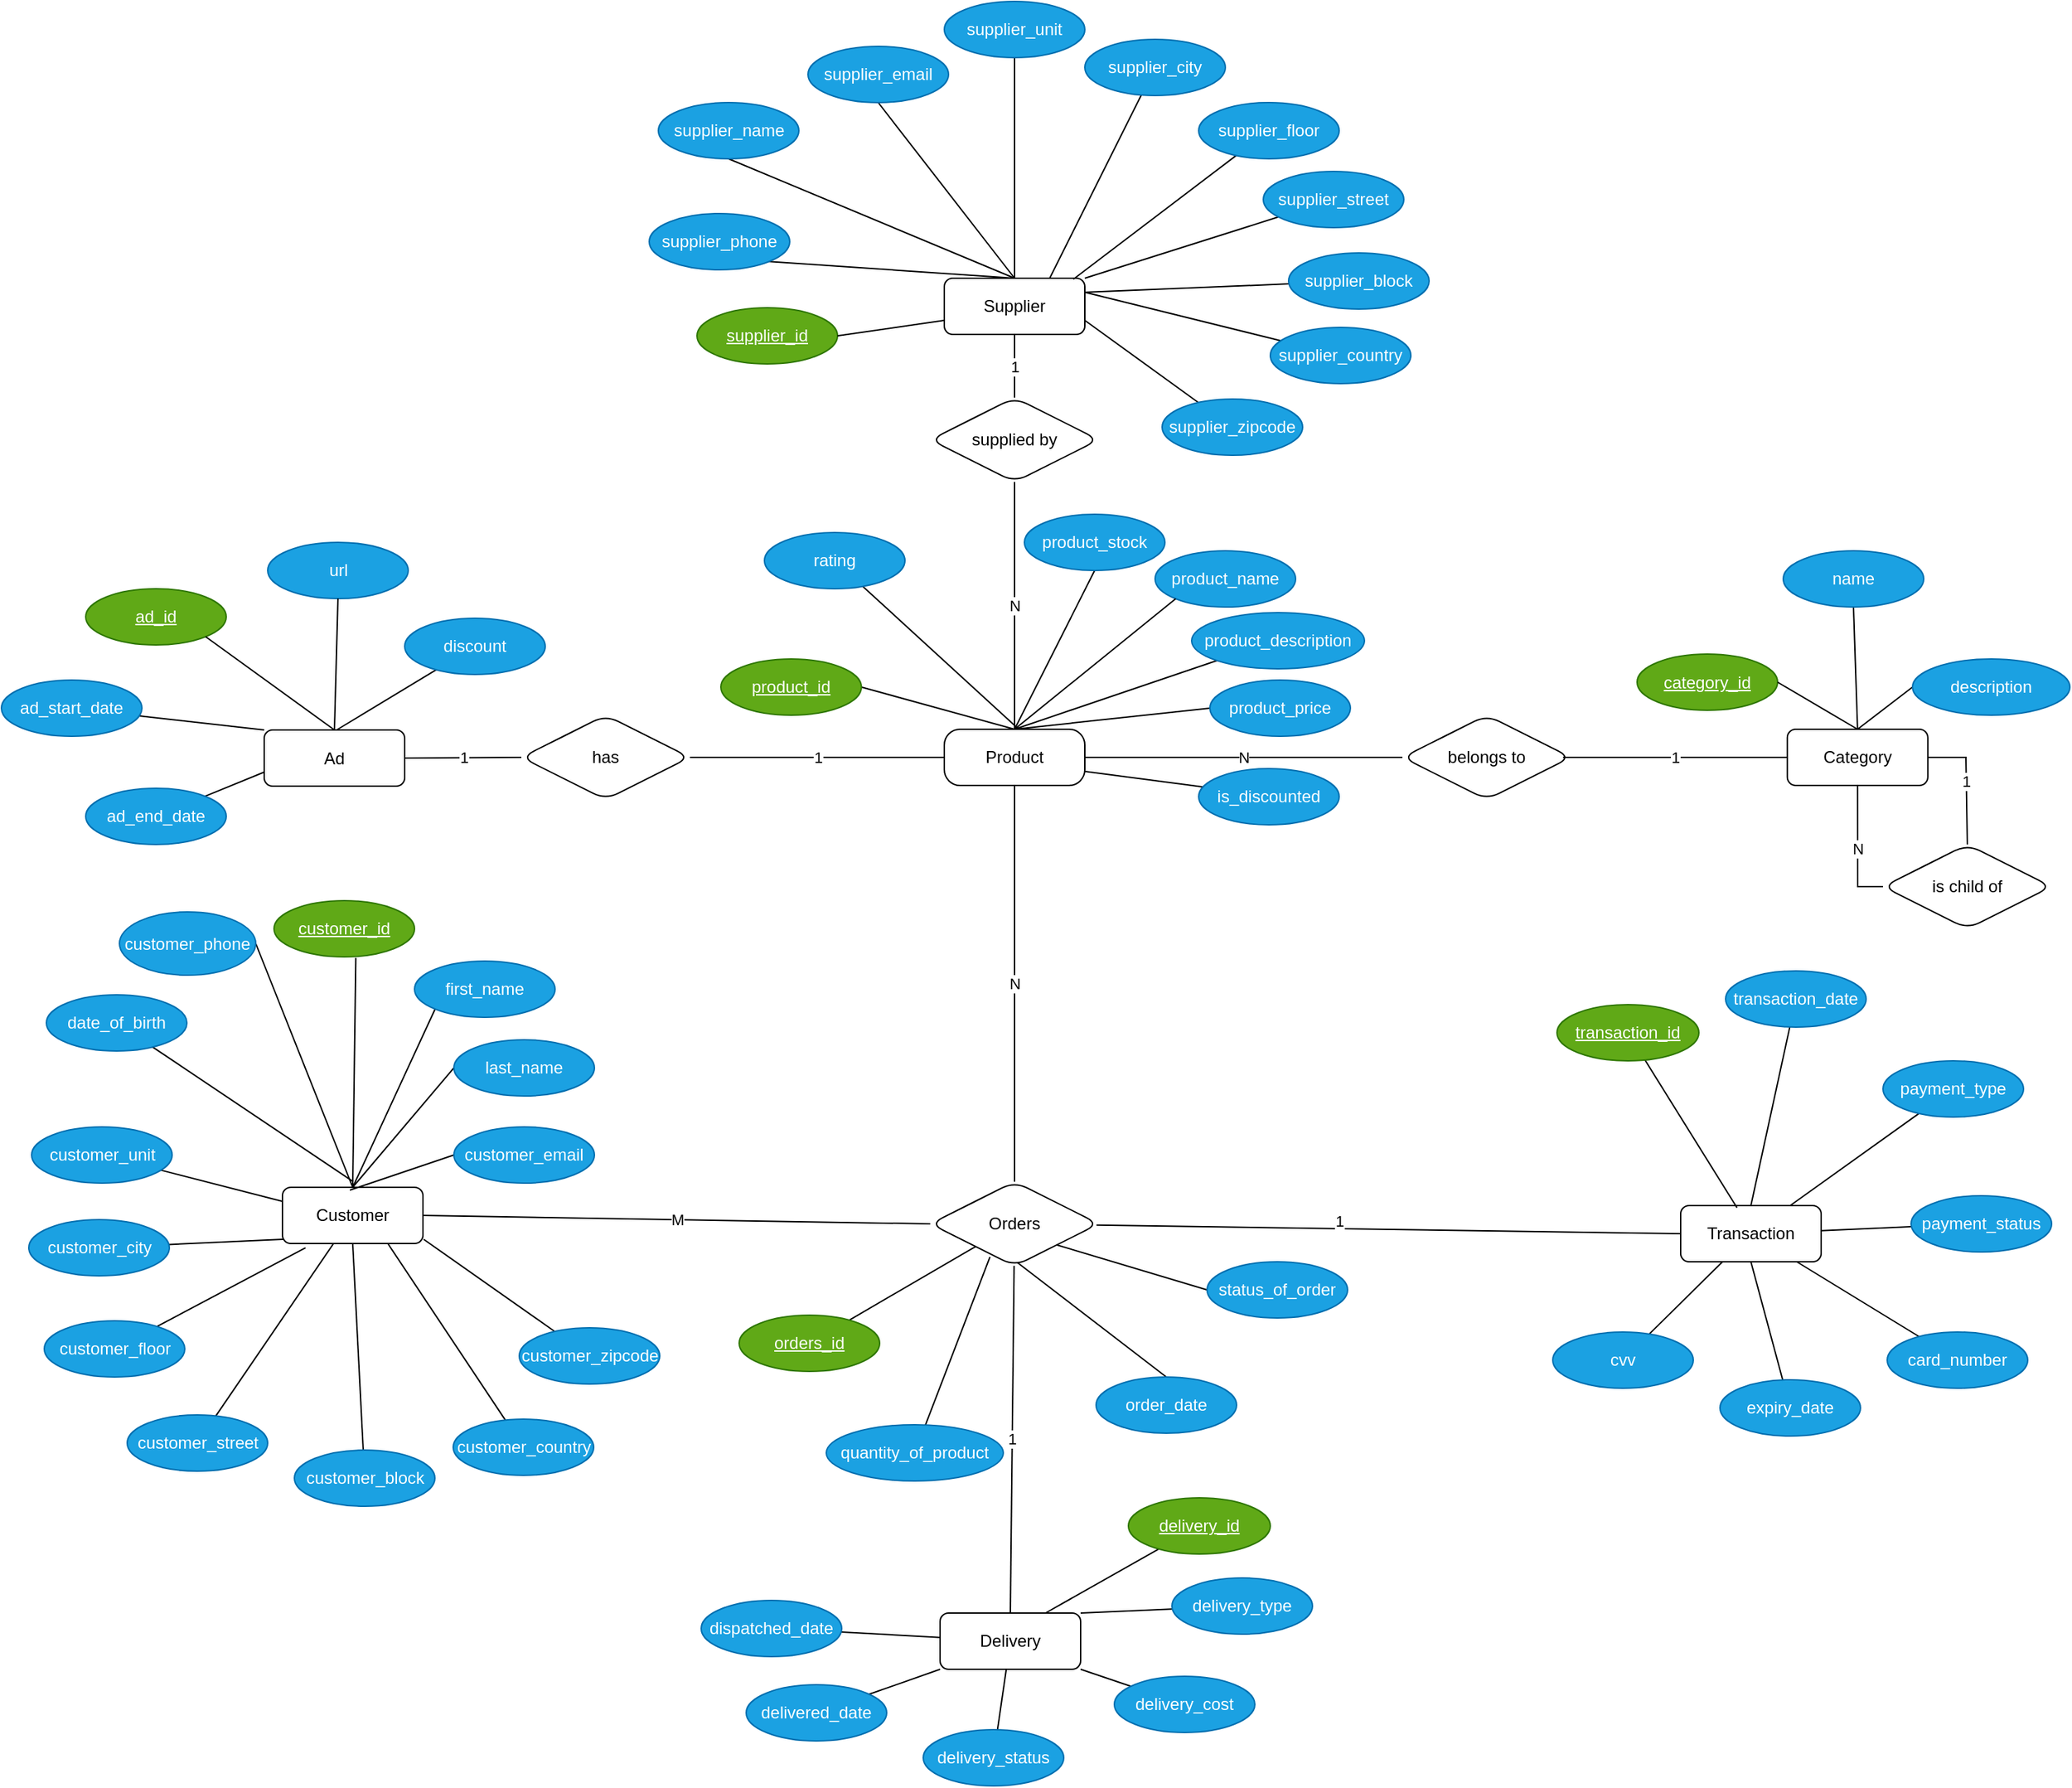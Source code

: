<mxfile>
    <diagram id="CGE-V-YyImQBMw3J6Rf1" name="Page-1">
        <mxGraphModel dx="1931" dy="924" grid="0" gridSize="13" guides="1" tooltips="1" connect="1" arrows="1" fold="1" page="0" pageScale="1" pageWidth="827" pageHeight="1169" math="0" shadow="0">
            <root>
                <mxCell id="0"/>
                <mxCell id="1" parent="0"/>
                <mxCell id="2" value="Customer" style="whiteSpace=wrap;html=1;align=center;rounded=1;" parent="1" vertex="1">
                    <mxGeometry x="-218" y="716" width="100" height="40" as="geometry"/>
                </mxCell>
                <mxCell id="238" style="edgeStyle=none;html=1;entryX=0.5;entryY=1;entryDx=0;entryDy=0;strokeColor=default;fontSize=10;endArrow=none;endFill=0;exitX=0.5;exitY=0;exitDx=0;exitDy=0;" parent="1" source="3" target="237" edge="1">
                    <mxGeometry relative="1" as="geometry">
                        <mxPoint x="312" y="360" as="sourcePoint"/>
                    </mxGeometry>
                </mxCell>
                <mxCell id="3" value="Product" style="whiteSpace=wrap;html=1;align=center;rounded=1;arcSize=28;" parent="1" vertex="1">
                    <mxGeometry x="253" y="390" width="100" height="40" as="geometry"/>
                </mxCell>
                <mxCell id="179" style="edgeStyle=none;html=1;exitX=0.5;exitY=1;exitDx=0;exitDy=0;entryX=0.5;entryY=0;entryDx=0;entryDy=0;strokeColor=default;endArrow=none;endFill=0;" parent="1" target="177" edge="1">
                    <mxGeometry relative="1" as="geometry">
                        <mxPoint x="303" y="768" as="sourcePoint"/>
                    </mxGeometry>
                </mxCell>
                <mxCell id="6" value="Transaction" style="whiteSpace=wrap;html=1;align=center;rounded=1;" parent="1" vertex="1">
                    <mxGeometry x="777" y="729" width="100" height="40" as="geometry"/>
                </mxCell>
                <mxCell id="214" style="edgeStyle=none;html=1;exitX=0.5;exitY=0;exitDx=0;exitDy=0;entryX=0.5;entryY=1;entryDx=0;entryDy=0;strokeColor=default;endArrow=none;endFill=0;" parent="1" source="7" target="211" edge="1">
                    <mxGeometry relative="1" as="geometry"/>
                </mxCell>
                <mxCell id="7" value="Supplier" style="whiteSpace=wrap;html=1;align=center;rounded=1;" parent="1" vertex="1">
                    <mxGeometry x="253" y="69" width="100" height="40" as="geometry"/>
                </mxCell>
                <mxCell id="8" value="Category" style="whiteSpace=wrap;html=1;align=center;rounded=1;" parent="1" vertex="1">
                    <mxGeometry x="852.9" y="390" width="100" height="40" as="geometry"/>
                </mxCell>
                <mxCell id="9" value="Ad" style="whiteSpace=wrap;html=1;align=center;rounded=1;" parent="1" vertex="1">
                    <mxGeometry x="-231" y="390.5" width="100" height="40" as="geometry"/>
                </mxCell>
                <mxCell id="10" value="belongs to" style="shape=rhombus;perimeter=rhombusPerimeter;whiteSpace=wrap;html=1;align=center;rounded=1;" parent="1" vertex="1">
                    <mxGeometry x="579" y="380" width="120" height="60" as="geometry"/>
                </mxCell>
                <mxCell id="21" value="1" style="endArrow=none;html=1;rounded=1;entryX=0;entryY=0.5;entryDx=0;entryDy=0;exitX=0.953;exitY=0.499;exitDx=0;exitDy=0;exitPerimeter=0;" parent="1" source="10" target="8" edge="1">
                    <mxGeometry relative="1" as="geometry">
                        <mxPoint x="793" y="344" as="sourcePoint"/>
                        <mxPoint x="950" y="440" as="targetPoint"/>
                    </mxGeometry>
                </mxCell>
                <mxCell id="23" value="N" style="endArrow=none;html=1;rounded=1;exitX=0;exitY=0.5;exitDx=0;exitDy=0;entryX=1;entryY=0.5;entryDx=0;entryDy=0;" parent="1" source="10" target="3" edge="1">
                    <mxGeometry relative="1" as="geometry">
                        <mxPoint x="403" y="422" as="sourcePoint"/>
                        <mxPoint x="364" y="422" as="targetPoint"/>
                    </mxGeometry>
                </mxCell>
                <mxCell id="25" value="category_id" style="ellipse;whiteSpace=wrap;html=1;align=center;fontStyle=4;rounded=1;fillColor=#60a917;fontColor=#ffffff;strokeColor=#2D7600;" parent="1" vertex="1">
                    <mxGeometry x="746" y="336.5" width="100" height="40" as="geometry"/>
                </mxCell>
                <mxCell id="28" value="" style="endArrow=none;html=1;rounded=0;entryX=0.5;entryY=0;entryDx=0;entryDy=0;exitX=1;exitY=0.5;exitDx=0;exitDy=0;" parent="1" source="25" target="8" edge="1">
                    <mxGeometry relative="1" as="geometry">
                        <mxPoint x="590.9" y="474" as="sourcePoint"/>
                        <mxPoint x="750.9" y="474" as="targetPoint"/>
                    </mxGeometry>
                </mxCell>
                <mxCell id="35" value="product_name" style="ellipse;whiteSpace=wrap;html=1;align=center;fontStyle=0;rounded=1;fillColor=#1ba1e2;fontColor=#ffffff;strokeColor=#006EAF;" parent="1" vertex="1">
                    <mxGeometry x="403" y="263" width="100" height="40" as="geometry"/>
                </mxCell>
                <mxCell id="36" value="" style="endArrow=none;html=1;rounded=0;exitX=0;exitY=1;exitDx=0;exitDy=0;entryX=0.5;entryY=0;entryDx=0;entryDy=0;" parent="1" source="35" target="3" edge="1">
                    <mxGeometry relative="1" as="geometry">
                        <mxPoint x="346" y="422" as="sourcePoint"/>
                        <mxPoint x="219" y="410" as="targetPoint"/>
                    </mxGeometry>
                </mxCell>
                <mxCell id="659" style="edgeStyle=none;html=1;endArrow=none;endFill=0;" edge="1" parent="1" source="60" target="317">
                    <mxGeometry relative="1" as="geometry"/>
                </mxCell>
                <mxCell id="60" value="&lt;div&gt;orders_id&lt;/div&gt;" style="ellipse;whiteSpace=wrap;html=1;align=center;fontStyle=4;rounded=1;fillColor=#60a917;fontColor=#ffffff;strokeColor=#2D7600;" parent="1" vertex="1">
                    <mxGeometry x="107" y="807" width="100" height="40" as="geometry"/>
                </mxCell>
                <mxCell id="66" value="supplied by" style="shape=rhombus;perimeter=rhombusPerimeter;whiteSpace=wrap;html=1;align=center;rounded=1;" parent="1" vertex="1">
                    <mxGeometry x="243" y="154" width="120" height="60" as="geometry"/>
                </mxCell>
                <mxCell id="67" value="1" style="endArrow=none;html=1;rounded=1;entryX=0.5;entryY=1;entryDx=0;entryDy=0;exitX=0.5;exitY=0;exitDx=0;exitDy=0;" parent="1" source="66" target="7" edge="1">
                    <mxGeometry relative="1" as="geometry">
                        <mxPoint x="515" y="164" as="sourcePoint"/>
                        <mxPoint x="564.64" y="230" as="targetPoint"/>
                    </mxGeometry>
                </mxCell>
                <mxCell id="69" value="N" style="endArrow=none;html=1;rounded=1;exitX=0.5;exitY=1;exitDx=0;exitDy=0;entryX=0.5;entryY=0;entryDx=0;entryDy=0;" parent="1" source="66" target="3" edge="1">
                    <mxGeometry relative="1" as="geometry">
                        <mxPoint x="385" y="313" as="sourcePoint"/>
                        <mxPoint x="335" y="301" as="targetPoint"/>
                    </mxGeometry>
                </mxCell>
                <mxCell id="71" value="supplier_id" style="ellipse;whiteSpace=wrap;html=1;align=center;fontStyle=4;rounded=1;fillColor=#60a917;fontColor=#ffffff;strokeColor=#2D7600;" parent="1" vertex="1">
                    <mxGeometry x="77" y="90" width="100" height="40" as="geometry"/>
                </mxCell>
                <mxCell id="72" value="" style="endArrow=none;html=1;rounded=0;entryX=1;entryY=0.5;entryDx=0;entryDy=0;exitX=0;exitY=0.75;exitDx=0;exitDy=0;" parent="1" source="7" target="71" edge="1">
                    <mxGeometry relative="1" as="geometry">
                        <mxPoint x="373" y="88" as="sourcePoint"/>
                        <mxPoint x="331" y="98" as="targetPoint"/>
                    </mxGeometry>
                </mxCell>
                <mxCell id="75" value="" style="endArrow=none;html=1;rounded=0;exitX=0.5;exitY=0;exitDx=0;exitDy=0;entryX=0.582;entryY=1.02;entryDx=0;entryDy=0;entryPerimeter=0;" parent="1" source="2" target="76" edge="1">
                    <mxGeometry relative="1" as="geometry">
                        <mxPoint x="-297" y="782.67" as="sourcePoint"/>
                        <mxPoint x="-297" y="820.34" as="targetPoint"/>
                    </mxGeometry>
                </mxCell>
                <mxCell id="76" value="&lt;div&gt;customer_id&lt;/div&gt;" style="ellipse;whiteSpace=wrap;html=1;align=center;fontStyle=4;rounded=1;fillColor=#60a917;fontColor=#ffffff;strokeColor=#2D7600;" parent="1" vertex="1">
                    <mxGeometry x="-224" y="512" width="100" height="40" as="geometry"/>
                </mxCell>
                <mxCell id="78" value="M" style="endArrow=none;html=1;rounded=0;entryX=1;entryY=0.5;entryDx=0;entryDy=0;exitX=0;exitY=0.5;exitDx=0;exitDy=0;" parent="1" source="317" target="2" edge="1">
                    <mxGeometry relative="1" as="geometry">
                        <mxPoint x="30" y="748" as="sourcePoint"/>
                        <mxPoint x="155" y="548.67" as="targetPoint"/>
                    </mxGeometry>
                </mxCell>
                <mxCell id="82" value="N" style="endArrow=none;html=1;rounded=0;entryX=0.5;entryY=1;entryDx=0;entryDy=0;exitX=0.5;exitY=0;exitDx=0;exitDy=0;" parent="1" source="317" target="3" edge="1">
                    <mxGeometry relative="1" as="geometry">
                        <mxPoint x="303" y="510" as="sourcePoint"/>
                        <mxPoint x="340" y="582" as="targetPoint"/>
                    </mxGeometry>
                </mxCell>
                <mxCell id="402" style="edgeStyle=none;html=1;entryX=0.401;entryY=0.037;entryDx=0;entryDy=0;entryPerimeter=0;endArrow=none;endFill=0;" parent="1" source="94" target="6" edge="1">
                    <mxGeometry relative="1" as="geometry"/>
                </mxCell>
                <mxCell id="94" value="transaction_id" style="ellipse;whiteSpace=wrap;html=1;align=center;fontStyle=4;rounded=1;fillColor=#60a917;fontColor=#ffffff;strokeColor=#2D7600;" parent="1" vertex="1">
                    <mxGeometry x="689" y="586" width="101" height="40" as="geometry"/>
                </mxCell>
                <mxCell id="108" value="&lt;u&gt;ad_id&lt;/u&gt;" style="ellipse;whiteSpace=wrap;html=1;align=center;rounded=1;fillColor=#60a917;fontColor=#ffffff;strokeColor=#2D7600;" parent="1" vertex="1">
                    <mxGeometry x="-358" y="290" width="100" height="40" as="geometry"/>
                </mxCell>
                <mxCell id="111" value="" style="endArrow=none;html=1;rounded=0;exitX=1;exitY=1;exitDx=0;exitDy=0;entryX=0.5;entryY=0;entryDx=0;entryDy=0;" parent="1" source="108" target="9" edge="1">
                    <mxGeometry relative="1" as="geometry">
                        <mxPoint x="-99" y="362" as="sourcePoint"/>
                        <mxPoint x="-173" y="350.0" as="targetPoint"/>
                    </mxGeometry>
                </mxCell>
                <mxCell id="114" value="has" style="shape=rhombus;perimeter=rhombusPerimeter;whiteSpace=wrap;html=1;align=center;rounded=1;" parent="1" vertex="1">
                    <mxGeometry x="-48" y="380" width="120" height="60" as="geometry"/>
                </mxCell>
                <mxCell id="119" value="1" style="endArrow=none;html=1;rounded=0;entryX=0;entryY=0.5;entryDx=0;entryDy=0;exitX=1;exitY=0.5;exitDx=0;exitDy=0;" parent="1" source="114" target="3" edge="1">
                    <mxGeometry relative="1" as="geometry">
                        <mxPoint x="102" y="378" as="sourcePoint"/>
                        <mxPoint x="262" y="378" as="targetPoint"/>
                    </mxGeometry>
                </mxCell>
                <mxCell id="121" value="1" style="endArrow=none;html=1;rounded=0;entryX=1;entryY=0.5;entryDx=0;entryDy=0;exitX=0;exitY=0.5;exitDx=0;exitDy=0;" parent="1" source="114" target="9" edge="1">
                    <mxGeometry relative="1" as="geometry">
                        <mxPoint x="-57" y="410.0" as="sourcePoint"/>
                        <mxPoint x="156" y="423.0" as="targetPoint"/>
                    </mxGeometry>
                </mxCell>
                <mxCell id="151" value="is child of" style="shape=rhombus;perimeter=rhombusPerimeter;whiteSpace=wrap;html=1;align=center;rounded=1;shadow=0;" parent="1" vertex="1">
                    <mxGeometry x="921" y="472" width="120" height="60" as="geometry"/>
                </mxCell>
                <mxCell id="159" value="N" style="endArrow=none;html=1;rounded=0;exitX=0;exitY=0.5;exitDx=0;exitDy=0;entryX=0.5;entryY=1;entryDx=0;entryDy=0;" parent="1" source="151" target="8" edge="1">
                    <mxGeometry relative="1" as="geometry">
                        <mxPoint x="446" y="761" as="sourcePoint"/>
                        <mxPoint x="519" y="761" as="targetPoint"/>
                        <Array as="points">
                            <mxPoint x="903" y="502"/>
                        </Array>
                    </mxGeometry>
                </mxCell>
                <mxCell id="161" value="1" style="endArrow=none;html=1;rounded=0;entryX=0.5;entryY=0;entryDx=0;entryDy=0;exitX=1;exitY=0.5;exitDx=0;exitDy=0;" parent="1" source="8" target="151" edge="1">
                    <mxGeometry relative="1" as="geometry">
                        <mxPoint x="1022" y="413" as="sourcePoint"/>
                        <mxPoint x="870" y="762" as="targetPoint"/>
                        <Array as="points">
                            <mxPoint x="980" y="410"/>
                        </Array>
                    </mxGeometry>
                </mxCell>
                <mxCell id="166" style="edgeStyle=none;html=1;exitX=1;exitY=0.5;exitDx=0;exitDy=0;entryX=0.5;entryY=0;entryDx=0;entryDy=0;strokeColor=default;endArrow=none;endFill=0;" parent="1" source="163" target="3" edge="1">
                    <mxGeometry relative="1" as="geometry"/>
                </mxCell>
                <mxCell id="163" value="product_id" style="ellipse;whiteSpace=wrap;html=1;align=center;fontStyle=4;rounded=1;fillColor=#60a917;fontColor=#ffffff;strokeColor=#2D7600;" parent="1" vertex="1">
                    <mxGeometry x="94" y="340" width="100" height="40" as="geometry"/>
                </mxCell>
                <mxCell id="165" style="edgeStyle=none;html=1;exitX=0;exitY=1;exitDx=0;exitDy=0;entryX=0.5;entryY=0;entryDx=0;entryDy=0;strokeColor=default;endArrow=none;endFill=0;" parent="1" source="164" target="3" edge="1">
                    <mxGeometry relative="1" as="geometry"/>
                </mxCell>
                <mxCell id="164" value="product_description" style="ellipse;whiteSpace=wrap;html=1;align=center;fontStyle=0;rounded=1;fillColor=#1ba1e2;fontColor=#ffffff;strokeColor=#006EAF;" parent="1" vertex="1">
                    <mxGeometry x="429" y="307" width="123" height="40" as="geometry"/>
                </mxCell>
                <mxCell id="168" style="edgeStyle=none;html=1;exitX=0;exitY=0.5;exitDx=0;exitDy=0;entryX=0.5;entryY=0;entryDx=0;entryDy=0;strokeColor=default;endArrow=none;endFill=0;" parent="1" source="167" target="3" edge="1">
                    <mxGeometry relative="1" as="geometry"/>
                </mxCell>
                <mxCell id="167" value="product_price" style="ellipse;whiteSpace=wrap;html=1;align=center;fontStyle=0;rounded=1;fillColor=#1ba1e2;fontColor=#ffffff;strokeColor=#006EAF;" parent="1" vertex="1">
                    <mxGeometry x="442" y="355" width="100" height="40" as="geometry"/>
                </mxCell>
                <mxCell id="172" style="edgeStyle=none;html=1;exitX=0.5;exitY=1;exitDx=0;exitDy=0;entryX=0.5;entryY=0;entryDx=0;entryDy=0;strokeColor=default;endArrow=none;endFill=0;" parent="1" source="170" target="8" edge="1">
                    <mxGeometry relative="1" as="geometry"/>
                </mxCell>
                <mxCell id="170" value="name" style="ellipse;whiteSpace=wrap;html=1;align=center;fontStyle=0;rounded=1;fillColor=#1ba1e2;fontColor=#ffffff;strokeColor=#006EAF;" parent="1" vertex="1">
                    <mxGeometry x="850" y="263" width="100" height="40" as="geometry"/>
                </mxCell>
                <mxCell id="173" style="edgeStyle=none;html=1;exitX=0;exitY=0.5;exitDx=0;exitDy=0;entryX=0.5;entryY=0;entryDx=0;entryDy=0;strokeColor=default;endArrow=none;endFill=0;" parent="1" source="171" target="8" edge="1">
                    <mxGeometry relative="1" as="geometry"/>
                </mxCell>
                <mxCell id="171" value="description" style="ellipse;whiteSpace=wrap;html=1;align=center;fontStyle=0;rounded=1;fillColor=#1ba1e2;fontColor=#ffffff;strokeColor=#006EAF;" parent="1" vertex="1">
                    <mxGeometry x="942" y="340" width="112" height="40" as="geometry"/>
                </mxCell>
                <mxCell id="184" style="edgeStyle=none;html=1;exitX=0;exitY=0.5;exitDx=0;exitDy=0;entryX=1;entryY=1;entryDx=0;entryDy=0;strokeColor=default;endArrow=none;endFill=0;" parent="1" source="175" target="317" edge="1">
                    <mxGeometry relative="1" as="geometry">
                        <mxPoint x="303" y="768" as="targetPoint"/>
                    </mxGeometry>
                </mxCell>
                <mxCell id="175" value="&lt;div&gt;status_of_order&lt;/div&gt;" style="ellipse;whiteSpace=wrap;html=1;align=center;fontStyle=0;rounded=1;fillColor=#1ba1e2;fontColor=#ffffff;strokeColor=#006EAF;" parent="1" vertex="1">
                    <mxGeometry x="440" y="769" width="100" height="40" as="geometry"/>
                </mxCell>
                <mxCell id="177" value="&lt;div&gt;order_date&lt;/div&gt;" style="ellipse;whiteSpace=wrap;html=1;align=center;fontStyle=0;rounded=1;fillColor=#1ba1e2;fontColor=#ffffff;strokeColor=#006EAF;" parent="1" vertex="1">
                    <mxGeometry x="361" y="851" width="100" height="40" as="geometry"/>
                </mxCell>
                <mxCell id="392" style="edgeStyle=none;html=1;entryX=0.354;entryY=0.892;entryDx=0;entryDy=0;endArrow=none;endFill=0;entryPerimeter=0;" parent="1" source="205" target="317" edge="1">
                    <mxGeometry relative="1" as="geometry"/>
                </mxCell>
                <mxCell id="205" value="quantity_of_product" style="ellipse;whiteSpace=wrap;html=1;align=center;fontStyle=0;rounded=1;fillColor=#1ba1e2;fontColor=#ffffff;strokeColor=#006EAF;" parent="1" vertex="1">
                    <mxGeometry x="169" y="885" width="126" height="40" as="geometry"/>
                </mxCell>
                <mxCell id="344" style="edgeStyle=none;html=1;entryX=1;entryY=0.75;entryDx=0;entryDy=0;endArrow=none;endFill=0;" parent="1" target="3" edge="1">
                    <mxGeometry relative="1" as="geometry">
                        <mxPoint x="442.475" y="431.785" as="sourcePoint"/>
                    </mxGeometry>
                </mxCell>
                <mxCell id="213" style="edgeStyle=none;html=1;entryX=0.5;entryY=0;entryDx=0;entryDy=0;strokeColor=default;endArrow=none;endFill=0;exitX=0.5;exitY=1;exitDx=0;exitDy=0;" parent="1" source="209" target="7" edge="1">
                    <mxGeometry relative="1" as="geometry">
                        <mxPoint x="250" y="-3" as="sourcePoint"/>
                    </mxGeometry>
                </mxCell>
                <mxCell id="209" value="supplier_name" style="ellipse;whiteSpace=wrap;html=1;align=center;fontStyle=0;rounded=1;fillColor=#1ba1e2;fontColor=#ffffff;strokeColor=#006EAF;" parent="1" vertex="1">
                    <mxGeometry x="49.5" y="-56" width="100" height="40" as="geometry"/>
                </mxCell>
                <mxCell id="212" style="edgeStyle=none;html=1;exitX=1;exitY=1;exitDx=0;exitDy=0;entryX=0.5;entryY=0;entryDx=0;entryDy=0;strokeColor=default;endArrow=none;endFill=0;" parent="1" source="210" target="7" edge="1">
                    <mxGeometry relative="1" as="geometry"/>
                </mxCell>
                <mxCell id="210" value="supplier_phone" style="ellipse;whiteSpace=wrap;html=1;align=center;fontStyle=0;rounded=1;fillColor=#1ba1e2;fontColor=#ffffff;strokeColor=#006EAF;" parent="1" vertex="1">
                    <mxGeometry x="43" y="23" width="100" height="40" as="geometry"/>
                </mxCell>
                <mxCell id="211" value="supplier_email" style="ellipse;whiteSpace=wrap;html=1;align=center;fontStyle=0;rounded=1;fillColor=#1ba1e2;fontColor=#ffffff;strokeColor=#006EAF;" parent="1" vertex="1">
                    <mxGeometry x="156" y="-96" width="100" height="40" as="geometry"/>
                </mxCell>
                <mxCell id="217" value="url" style="ellipse;whiteSpace=wrap;html=1;align=center;fontStyle=0;rounded=1;fillColor=#1ba1e2;fontColor=#ffffff;strokeColor=#006EAF;" parent="1" vertex="1">
                    <mxGeometry x="-228.5" y="257" width="100" height="40" as="geometry"/>
                </mxCell>
                <mxCell id="218" value="" style="endArrow=none;html=1;rounded=0;exitX=0.5;exitY=1;exitDx=0;exitDy=0;entryX=0.5;entryY=0;entryDx=0;entryDy=0;" parent="1" source="217" target="9" edge="1">
                    <mxGeometry relative="1" as="geometry">
                        <mxPoint x="-20" y="389.5" as="sourcePoint"/>
                        <mxPoint x="-63" y="357.5" as="targetPoint"/>
                    </mxGeometry>
                </mxCell>
                <mxCell id="226" style="edgeStyle=none;html=1;exitX=0;exitY=1;exitDx=0;exitDy=0;entryX=0.5;entryY=0;entryDx=0;entryDy=0;strokeColor=default;fontSize=10;endArrow=none;endFill=0;" parent="1" source="220" target="2" edge="1">
                    <mxGeometry relative="1" as="geometry"/>
                </mxCell>
                <mxCell id="220" value="first_name" style="ellipse;whiteSpace=wrap;html=1;align=center;fontStyle=0;rounded=1;fillColor=#1ba1e2;fontColor=#ffffff;strokeColor=#006EAF;" parent="1" vertex="1">
                    <mxGeometry x="-124" y="555" width="100" height="40" as="geometry"/>
                </mxCell>
                <mxCell id="230" style="edgeStyle=none;html=1;exitX=0;exitY=0.5;exitDx=0;exitDy=0;strokeColor=default;fontSize=10;endArrow=none;endFill=0;" parent="1" source="222" edge="1">
                    <mxGeometry relative="1" as="geometry">
                        <mxPoint x="-170" y="718" as="targetPoint"/>
                    </mxGeometry>
                </mxCell>
                <mxCell id="222" value="customer_email" style="ellipse;whiteSpace=wrap;html=1;align=center;fontStyle=0;rounded=1;fillColor=#1ba1e2;fontColor=#ffffff;strokeColor=#006EAF;" parent="1" vertex="1">
                    <mxGeometry x="-96" y="673" width="100" height="40" as="geometry"/>
                </mxCell>
                <mxCell id="228" style="edgeStyle=none;html=1;exitX=1;exitY=0.5;exitDx=0;exitDy=0;entryX=0.5;entryY=0;entryDx=0;entryDy=0;strokeColor=default;fontSize=10;endArrow=none;endFill=0;" parent="1" source="223" target="2" edge="1">
                    <mxGeometry relative="1" as="geometry"/>
                </mxCell>
                <mxCell id="223" value="customer_phone" style="ellipse;whiteSpace=wrap;html=1;align=center;fontStyle=0;rounded=1;fillColor=#1ba1e2;fontColor=#ffffff;strokeColor=#006EAF;" parent="1" vertex="1">
                    <mxGeometry x="-334" y="520" width="97" height="45" as="geometry"/>
                </mxCell>
                <mxCell id="229" style="edgeStyle=none;html=1;exitX=0;exitY=0.5;exitDx=0;exitDy=0;entryX=0.5;entryY=0;entryDx=0;entryDy=0;strokeColor=default;fontSize=10;endArrow=none;endFill=0;" parent="1" source="224" target="2" edge="1">
                    <mxGeometry relative="1" as="geometry"/>
                </mxCell>
                <mxCell id="224" value="last_name" style="ellipse;whiteSpace=wrap;html=1;align=center;fontStyle=0;rounded=1;fillColor=#1ba1e2;fontColor=#ffffff;strokeColor=#006EAF;" parent="1" vertex="1">
                    <mxGeometry x="-96" y="611" width="100" height="40" as="geometry"/>
                </mxCell>
                <mxCell id="401" style="edgeStyle=none;html=1;entryX=0.5;entryY=0;entryDx=0;entryDy=0;endArrow=none;endFill=0;" parent="1" source="231" target="6" edge="1">
                    <mxGeometry relative="1" as="geometry"/>
                </mxCell>
                <mxCell id="231" value="transaction_date" style="ellipse;whiteSpace=wrap;html=1;align=center;fontStyle=0;rounded=1;fillColor=#1ba1e2;fontColor=#ffffff;strokeColor=#006EAF;" parent="1" vertex="1">
                    <mxGeometry x="809" y="562" width="100" height="40" as="geometry"/>
                </mxCell>
                <mxCell id="400" style="edgeStyle=none;html=1;endArrow=none;endFill=0;" parent="1" source="232" target="6" edge="1">
                    <mxGeometry relative="1" as="geometry"/>
                </mxCell>
                <mxCell id="232" value="payment_type" style="ellipse;whiteSpace=wrap;html=1;align=center;fontStyle=0;rounded=1;fillColor=#1ba1e2;fontColor=#ffffff;strokeColor=#006EAF;" parent="1" vertex="1">
                    <mxGeometry x="921" y="626" width="100" height="40" as="geometry"/>
                </mxCell>
                <mxCell id="237" value="product_stock" style="ellipse;whiteSpace=wrap;html=1;align=center;fontStyle=0;rounded=1;fillColor=#1ba1e2;fontColor=#ffffff;strokeColor=#006EAF;" parent="1" vertex="1">
                    <mxGeometry x="310" y="237" width="100" height="40" as="geometry"/>
                </mxCell>
                <mxCell id="642" style="edgeStyle=none;html=1;entryX=1;entryY=1;entryDx=0;entryDy=0;endArrow=none;endFill=0;" parent="1" source="256" target="637" edge="1">
                    <mxGeometry relative="1" as="geometry"/>
                </mxCell>
                <mxCell id="256" value="delivery_cost" style="ellipse;whiteSpace=wrap;html=1;align=center;fontStyle=0;rounded=1;fillColor=#1ba1e2;fontColor=#ffffff;strokeColor=#006EAF;" parent="1" vertex="1">
                    <mxGeometry x="374" y="1064" width="100" height="40" as="geometry"/>
                </mxCell>
                <mxCell id="398" style="edgeStyle=none;html=1;endArrow=none;endFill=0;" parent="1" source="269" target="6" edge="1">
                    <mxGeometry relative="1" as="geometry"/>
                </mxCell>
                <mxCell id="269" value="payment_status" style="ellipse;whiteSpace=wrap;html=1;align=center;fontStyle=0;rounded=1;fillColor=#1ba1e2;fontColor=#ffffff;strokeColor=#006EAF;" parent="1" vertex="1">
                    <mxGeometry x="941" y="722" width="100" height="40" as="geometry"/>
                </mxCell>
                <mxCell id="614" style="edgeStyle=none;html=1;endArrow=none;endFill=0;entryX=0.75;entryY=1;entryDx=0;entryDy=0;" parent="1" source="283" target="2" edge="1">
                    <mxGeometry relative="1" as="geometry">
                        <mxPoint x="-152.027" y="772.018" as="targetPoint"/>
                    </mxGeometry>
                </mxCell>
                <mxCell id="283" value="&lt;div&gt;customer_country&lt;/div&gt;" style="ellipse;whiteSpace=wrap;html=1;align=center;fontStyle=0;rounded=1;fillColor=#1ba1e2;fontColor=#ffffff;strokeColor=#006EAF;" parent="1" vertex="1">
                    <mxGeometry x="-96.5" y="881" width="100" height="40" as="geometry"/>
                </mxCell>
                <mxCell id="609" style="edgeStyle=none;html=1;endArrow=none;endFill=0;entryX=0;entryY=0.25;entryDx=0;entryDy=0;" parent="1" source="284" target="2" edge="1">
                    <mxGeometry relative="1" as="geometry">
                        <mxPoint x="-228.5" y="693" as="targetPoint"/>
                    </mxGeometry>
                </mxCell>
                <mxCell id="284" value="&lt;div&gt;customer_unit&lt;/div&gt;" style="ellipse;whiteSpace=wrap;html=1;align=center;fontStyle=0;rounded=1;fillColor=#1ba1e2;fontColor=#ffffff;strokeColor=#006EAF;" parent="1" vertex="1">
                    <mxGeometry x="-396.5" y="673" width="100" height="40" as="geometry"/>
                </mxCell>
                <mxCell id="610" style="edgeStyle=none;html=1;entryX=0;entryY=0.5;entryDx=0;entryDy=0;endArrow=none;endFill=0;" parent="1" source="285" edge="1">
                    <mxGeometry relative="1" as="geometry">
                        <mxPoint x="-217.5" y="753" as="targetPoint"/>
                    </mxGeometry>
                </mxCell>
                <mxCell id="285" value="&lt;div&gt;customer_city&lt;/div&gt;" style="ellipse;whiteSpace=wrap;html=1;align=center;fontStyle=0;rounded=1;fillColor=#1ba1e2;fontColor=#ffffff;strokeColor=#006EAF;" parent="1" vertex="1">
                    <mxGeometry x="-398.5" y="739" width="100" height="40" as="geometry"/>
                </mxCell>
                <mxCell id="612" style="edgeStyle=none;html=1;endArrow=none;endFill=0;" parent="1" source="286" target="2" edge="1">
                    <mxGeometry relative="1" as="geometry">
                        <mxPoint x="-182.019" y="772.138" as="targetPoint"/>
                    </mxGeometry>
                </mxCell>
                <mxCell id="286" value="&lt;div&gt;customer_street&lt;/div&gt;" style="ellipse;whiteSpace=wrap;html=1;align=center;fontStyle=0;rounded=1;fillColor=#1ba1e2;fontColor=#ffffff;strokeColor=#006EAF;" parent="1" vertex="1">
                    <mxGeometry x="-328.5" y="878" width="100" height="40" as="geometry"/>
                </mxCell>
                <mxCell id="613" style="edgeStyle=none;html=1;endArrow=none;endFill=0;entryX=0.5;entryY=1;entryDx=0;entryDy=0;" parent="1" source="287" target="2" edge="1">
                    <mxGeometry relative="1" as="geometry">
                        <mxPoint x="-166.618" y="772.997" as="targetPoint"/>
                    </mxGeometry>
                </mxCell>
                <mxCell id="287" value="&lt;div&gt;customer_block&lt;/div&gt;" style="ellipse;whiteSpace=wrap;html=1;align=center;fontStyle=0;rounded=1;fillColor=#1ba1e2;fontColor=#ffffff;strokeColor=#006EAF;" parent="1" vertex="1">
                    <mxGeometry x="-209.5" y="903" width="100" height="40" as="geometry"/>
                </mxCell>
                <mxCell id="391" style="edgeStyle=none;html=1;entryX=0;entryY=0.5;entryDx=0;entryDy=0;endArrow=none;endFill=0;" parent="1" source="317" target="6" edge="1">
                    <mxGeometry relative="1" as="geometry"/>
                </mxCell>
                <mxCell id="598" value="1" style="edgeLabel;html=1;align=center;verticalAlign=middle;resizable=0;points=[];" parent="391" vertex="1" connectable="0">
                    <mxGeometry x="-0.172" y="6" relative="1" as="geometry">
                        <mxPoint as="offset"/>
                    </mxGeometry>
                </mxCell>
                <mxCell id="638" value="1" style="edgeStyle=none;html=1;entryX=0.5;entryY=0;entryDx=0;entryDy=0;endArrow=none;endFill=0;" parent="1" source="317" target="637" edge="1">
                    <mxGeometry relative="1" as="geometry"/>
                </mxCell>
                <mxCell id="317" value="Orders" style="shape=rhombus;perimeter=rhombusPerimeter;whiteSpace=wrap;html=1;align=center;rounded=1;" parent="1" vertex="1">
                    <mxGeometry x="243" y="712" width="120" height="60" as="geometry"/>
                </mxCell>
                <mxCell id="611" style="edgeStyle=none;html=1;entryX=0.164;entryY=1.076;entryDx=0;entryDy=0;endArrow=none;endFill=0;entryPerimeter=0;" parent="1" source="318" target="2" edge="1">
                    <mxGeometry relative="1" as="geometry">
                        <mxPoint x="-202.855" y="767.142" as="targetPoint"/>
                    </mxGeometry>
                </mxCell>
                <mxCell id="318" value="&lt;div&gt;customer_floor&lt;/div&gt;" style="ellipse;whiteSpace=wrap;html=1;align=center;fontStyle=0;rounded=1;fillColor=#1ba1e2;fontColor=#ffffff;strokeColor=#006EAF;" parent="1" vertex="1">
                    <mxGeometry x="-387.5" y="811" width="100" height="40" as="geometry"/>
                </mxCell>
                <mxCell id="321" style="edgeStyle=none;html=1;endArrow=none;endFill=0;" parent="1" source="320" edge="1">
                    <mxGeometry relative="1" as="geometry">
                        <mxPoint x="-167.668" y="711.909" as="targetPoint"/>
                    </mxGeometry>
                </mxCell>
                <mxCell id="320" value="date_of_birth" style="ellipse;whiteSpace=wrap;html=1;align=center;fontStyle=0;rounded=1;fillColor=#1ba1e2;fontColor=#ffffff;strokeColor=#006EAF;" parent="1" vertex="1">
                    <mxGeometry x="-386" y="579" width="100" height="40" as="geometry"/>
                </mxCell>
                <mxCell id="640" style="edgeStyle=none;html=1;entryX=0;entryY=1;entryDx=0;entryDy=0;endArrow=none;endFill=0;" parent="1" source="329" target="637" edge="1">
                    <mxGeometry relative="1" as="geometry"/>
                </mxCell>
                <mxCell id="329" value="delivered_date" style="ellipse;whiteSpace=wrap;html=1;align=center;fontStyle=0;rounded=1;fillColor=#1ba1e2;fontColor=#ffffff;strokeColor=#006EAF;" parent="1" vertex="1">
                    <mxGeometry x="112" y="1070" width="100" height="40" as="geometry"/>
                </mxCell>
                <mxCell id="641" style="edgeStyle=none;html=1;endArrow=none;endFill=0;" parent="1" source="330" target="637" edge="1">
                    <mxGeometry relative="1" as="geometry"/>
                </mxCell>
                <mxCell id="330" value="delivery_status" style="ellipse;whiteSpace=wrap;html=1;align=center;fontStyle=0;rounded=1;fillColor=#1ba1e2;fontColor=#ffffff;strokeColor=#006EAF;" parent="1" vertex="1">
                    <mxGeometry x="238" y="1102" width="100" height="40" as="geometry"/>
                </mxCell>
                <mxCell id="643" style="edgeStyle=none;html=1;entryX=1;entryY=0;entryDx=0;entryDy=0;endArrow=none;endFill=0;" parent="1" source="334" target="637" edge="1">
                    <mxGeometry relative="1" as="geometry"/>
                </mxCell>
                <mxCell id="334" value="delivery_type" style="ellipse;whiteSpace=wrap;html=1;align=center;fontStyle=0;rounded=1;fillColor=#1ba1e2;fontColor=#ffffff;strokeColor=#006EAF;" parent="1" vertex="1">
                    <mxGeometry x="415" y="994" width="100" height="40" as="geometry"/>
                </mxCell>
                <mxCell id="615" style="edgeStyle=none;html=1;entryX=1;entryY=0.5;entryDx=0;entryDy=0;endArrow=none;endFill=0;" parent="1" source="350" edge="1">
                    <mxGeometry relative="1" as="geometry">
                        <mxPoint x="-117.5" y="753" as="targetPoint"/>
                    </mxGeometry>
                </mxCell>
                <mxCell id="350" value="&lt;div&gt;customer_zipcode&lt;/div&gt;" style="ellipse;whiteSpace=wrap;html=1;align=center;fontStyle=0;rounded=1;fillColor=#1ba1e2;fontColor=#ffffff;strokeColor=#006EAF;" parent="1" vertex="1">
                    <mxGeometry x="-49.5" y="816" width="100" height="40" as="geometry"/>
                </mxCell>
                <mxCell id="397" style="edgeStyle=none;html=1;endArrow=none;endFill=0;" parent="1" source="374" target="6" edge="1">
                    <mxGeometry relative="1" as="geometry"/>
                </mxCell>
                <mxCell id="374" value="card_number" style="ellipse;whiteSpace=wrap;html=1;align=center;fontStyle=0;rounded=1;fillColor=#1ba1e2;fontColor=#ffffff;strokeColor=#006EAF;" parent="1" vertex="1">
                    <mxGeometry x="924" y="819" width="100" height="40" as="geometry"/>
                </mxCell>
                <mxCell id="396" style="edgeStyle=none;html=1;entryX=0.5;entryY=1;entryDx=0;entryDy=0;endArrow=none;endFill=0;" parent="1" source="376" target="6" edge="1">
                    <mxGeometry relative="1" as="geometry"/>
                </mxCell>
                <mxCell id="376" value="expiry_date" style="ellipse;whiteSpace=wrap;html=1;align=center;fontStyle=0;rounded=1;fillColor=#1ba1e2;fontColor=#ffffff;strokeColor=#006EAF;" parent="1" vertex="1">
                    <mxGeometry x="805" y="853" width="100" height="40" as="geometry"/>
                </mxCell>
                <mxCell id="395" style="edgeStyle=none;html=1;endArrow=none;endFill=0;" parent="1" source="377" target="6" edge="1">
                    <mxGeometry relative="1" as="geometry"/>
                </mxCell>
                <mxCell id="377" value="cvv" style="ellipse;whiteSpace=wrap;html=1;align=center;fontStyle=0;rounded=1;fillColor=#1ba1e2;fontColor=#ffffff;strokeColor=#006EAF;" parent="1" vertex="1">
                    <mxGeometry x="686" y="819" width="100" height="40" as="geometry"/>
                </mxCell>
                <mxCell id="381" style="edgeStyle=none;html=1;endArrow=none;endFill=0;" parent="1" source="380" edge="1">
                    <mxGeometry relative="1" as="geometry">
                        <mxPoint x="306" y="390" as="targetPoint"/>
                    </mxGeometry>
                </mxCell>
                <mxCell id="380" value="rating" style="ellipse;whiteSpace=wrap;html=1;align=center;fontStyle=0;rounded=1;fillColor=#1ba1e2;fontColor=#ffffff;strokeColor=#006EAF;" parent="1" vertex="1">
                    <mxGeometry x="125" y="250" width="100" height="40" as="geometry"/>
                </mxCell>
                <mxCell id="625" style="edgeStyle=none;html=1;endArrow=none;endFill=0;" parent="1" source="616" target="7" edge="1">
                    <mxGeometry relative="1" as="geometry">
                        <mxPoint x="317.408" y="3.527" as="targetPoint"/>
                    </mxGeometry>
                </mxCell>
                <mxCell id="616" value="&lt;div&gt;supplier_unit&lt;/div&gt;" style="ellipse;whiteSpace=wrap;html=1;align=center;fontStyle=0;rounded=1;fillColor=#1ba1e2;fontColor=#ffffff;strokeColor=#006EAF;" parent="1" vertex="1">
                    <mxGeometry x="253" y="-128" width="100" height="40" as="geometry"/>
                </mxCell>
                <mxCell id="626" style="edgeStyle=none;html=1;entryX=0.75;entryY=0;entryDx=0;entryDy=0;endArrow=none;endFill=0;" parent="1" source="617" target="7" edge="1">
                    <mxGeometry relative="1" as="geometry">
                        <mxPoint x="338.1" y="6.46" as="targetPoint"/>
                    </mxGeometry>
                </mxCell>
                <mxCell id="617" value="&lt;div&gt;supplier_city&lt;/div&gt;" style="ellipse;whiteSpace=wrap;html=1;align=center;fontStyle=0;rounded=1;fillColor=#1ba1e2;fontColor=#ffffff;strokeColor=#006EAF;" parent="1" vertex="1">
                    <mxGeometry x="353" y="-101" width="100" height="40" as="geometry"/>
                </mxCell>
                <mxCell id="627" style="edgeStyle=none;html=1;entryX=0.918;entryY=0.018;entryDx=0;entryDy=0;entryPerimeter=0;endArrow=none;endFill=0;" parent="1" source="618" target="7" edge="1">
                    <mxGeometry relative="1" as="geometry">
                        <mxPoint x="363.7" y="12.9" as="targetPoint"/>
                    </mxGeometry>
                </mxCell>
                <mxCell id="618" value="&lt;div&gt;supplier_floor&lt;/div&gt;" style="ellipse;whiteSpace=wrap;html=1;align=center;fontStyle=0;rounded=1;fillColor=#1ba1e2;fontColor=#ffffff;strokeColor=#006EAF;" parent="1" vertex="1">
                    <mxGeometry x="434" y="-56" width="100" height="40" as="geometry"/>
                </mxCell>
                <mxCell id="628" style="edgeStyle=none;html=1;entryX=1;entryY=0;entryDx=0;entryDy=0;endArrow=none;endFill=0;" parent="1" source="619" target="7" edge="1">
                    <mxGeometry relative="1" as="geometry">
                        <mxPoint x="370" y="23.5" as="targetPoint"/>
                    </mxGeometry>
                </mxCell>
                <mxCell id="619" value="&lt;div&gt;supplier_street&lt;/div&gt;" style="ellipse;whiteSpace=wrap;html=1;align=center;fontStyle=0;rounded=1;fillColor=#1ba1e2;fontColor=#ffffff;strokeColor=#006EAF;" parent="1" vertex="1">
                    <mxGeometry x="480" y="-7" width="100" height="40" as="geometry"/>
                </mxCell>
                <mxCell id="629" style="edgeStyle=none;html=1;endArrow=none;endFill=0;entryX=1;entryY=0.25;entryDx=0;entryDy=0;" parent="1" source="620" target="7" edge="1">
                    <mxGeometry relative="1" as="geometry">
                        <mxPoint x="364.445" y="32.662" as="targetPoint"/>
                    </mxGeometry>
                </mxCell>
                <mxCell id="620" value="&lt;div&gt;supplier_block&lt;/div&gt;" style="ellipse;whiteSpace=wrap;html=1;align=center;fontStyle=0;rounded=1;fillColor=#1ba1e2;fontColor=#ffffff;strokeColor=#006EAF;" parent="1" vertex="1">
                    <mxGeometry x="498" y="51" width="100" height="40" as="geometry"/>
                </mxCell>
                <mxCell id="630" style="edgeStyle=none;html=1;endArrow=none;endFill=0;entryX=1;entryY=0.25;entryDx=0;entryDy=0;" parent="1" source="621" target="7" edge="1">
                    <mxGeometry relative="1" as="geometry">
                        <mxPoint x="352.602" y="38.664" as="targetPoint"/>
                    </mxGeometry>
                </mxCell>
                <mxCell id="621" value="&lt;div&gt;supplier_country&lt;/div&gt;" style="ellipse;whiteSpace=wrap;html=1;align=center;fontStyle=0;rounded=1;fillColor=#1ba1e2;fontColor=#ffffff;strokeColor=#006EAF;" parent="1" vertex="1">
                    <mxGeometry x="485" y="104" width="100" height="40" as="geometry"/>
                </mxCell>
                <mxCell id="631" style="edgeStyle=none;html=1;endArrow=none;endFill=0;entryX=1;entryY=0.75;entryDx=0;entryDy=0;" parent="1" source="622" target="7" edge="1">
                    <mxGeometry relative="1" as="geometry">
                        <mxPoint x="337.167" y="42.284" as="targetPoint"/>
                    </mxGeometry>
                </mxCell>
                <mxCell id="622" value="&lt;div&gt;supplier_zipcode&lt;/div&gt;" style="ellipse;whiteSpace=wrap;html=1;align=center;fontStyle=0;rounded=1;fillColor=#1ba1e2;fontColor=#ffffff;strokeColor=#006EAF;" parent="1" vertex="1">
                    <mxGeometry x="408" y="155" width="100" height="40" as="geometry"/>
                </mxCell>
                <mxCell id="639" style="edgeStyle=none;html=1;endArrow=none;endFill=0;" parent="1" source="633" target="637" edge="1">
                    <mxGeometry relative="1" as="geometry"/>
                </mxCell>
                <mxCell id="633" value="dispatched_date" style="ellipse;whiteSpace=wrap;html=1;align=center;fontStyle=0;rounded=1;fillColor=#1ba1e2;fontColor=#ffffff;strokeColor=#006EAF;" parent="1" vertex="1">
                    <mxGeometry x="80" y="1010" width="100" height="40" as="geometry"/>
                </mxCell>
                <mxCell id="637" value="Delivery" style="whiteSpace=wrap;html=1;align=center;rounded=1;" parent="1" vertex="1">
                    <mxGeometry x="250" y="1019" width="100" height="40" as="geometry"/>
                </mxCell>
                <mxCell id="647" style="edgeStyle=none;html=1;entryX=0.75;entryY=0;entryDx=0;entryDy=0;endArrow=none;endFill=0;" parent="1" source="646" target="637" edge="1">
                    <mxGeometry relative="1" as="geometry"/>
                </mxCell>
                <mxCell id="646" value="delivery_id" style="ellipse;whiteSpace=wrap;html=1;align=center;fontStyle=4;rounded=1;fillColor=#60a917;fontColor=#ffffff;strokeColor=#2D7600;" parent="1" vertex="1">
                    <mxGeometry x="384" y="937" width="101" height="40" as="geometry"/>
                </mxCell>
                <mxCell id="650" style="edgeStyle=none;html=1;entryX=0;entryY=0;entryDx=0;entryDy=0;endArrow=none;endFill=0;" parent="1" source="648" target="9" edge="1">
                    <mxGeometry relative="1" as="geometry"/>
                </mxCell>
                <mxCell id="648" value="ad_start_date" style="ellipse;whiteSpace=wrap;html=1;align=center;fontStyle=0;rounded=1;fillColor=#1ba1e2;fontColor=#ffffff;strokeColor=#006EAF;" parent="1" vertex="1">
                    <mxGeometry x="-418" y="355" width="100" height="40" as="geometry"/>
                </mxCell>
                <mxCell id="651" style="edgeStyle=none;html=1;entryX=0;entryY=0.75;entryDx=0;entryDy=0;endArrow=none;endFill=0;" parent="1" source="649" target="9" edge="1">
                    <mxGeometry relative="1" as="geometry"/>
                </mxCell>
                <mxCell id="649" value="ad_end_date" style="ellipse;whiteSpace=wrap;html=1;align=center;fontStyle=0;rounded=1;fillColor=#1ba1e2;fontColor=#ffffff;strokeColor=#006EAF;" parent="1" vertex="1">
                    <mxGeometry x="-358" y="432" width="100" height="40" as="geometry"/>
                </mxCell>
                <mxCell id="654" style="edgeStyle=none;html=1;endArrow=none;endFill=0;" parent="1" source="652" edge="1">
                    <mxGeometry relative="1" as="geometry">
                        <mxPoint x="-179.837" y="390.75" as="targetPoint"/>
                    </mxGeometry>
                </mxCell>
                <mxCell id="652" value="discount" style="ellipse;whiteSpace=wrap;html=1;align=center;fontStyle=0;rounded=1;fillColor=#1ba1e2;fontColor=#ffffff;strokeColor=#006EAF;" parent="1" vertex="1">
                    <mxGeometry x="-131" y="311" width="100" height="40" as="geometry"/>
                </mxCell>
                <mxCell id="655" value="is_discounted" style="ellipse;whiteSpace=wrap;html=1;align=center;fontStyle=0;rounded=1;fillColor=#1ba1e2;fontColor=#ffffff;strokeColor=#006EAF;" parent="1" vertex="1">
                    <mxGeometry x="434" y="418" width="100" height="40" as="geometry"/>
                </mxCell>
            </root>
        </mxGraphModel>
    </diagram>
</mxfile>
